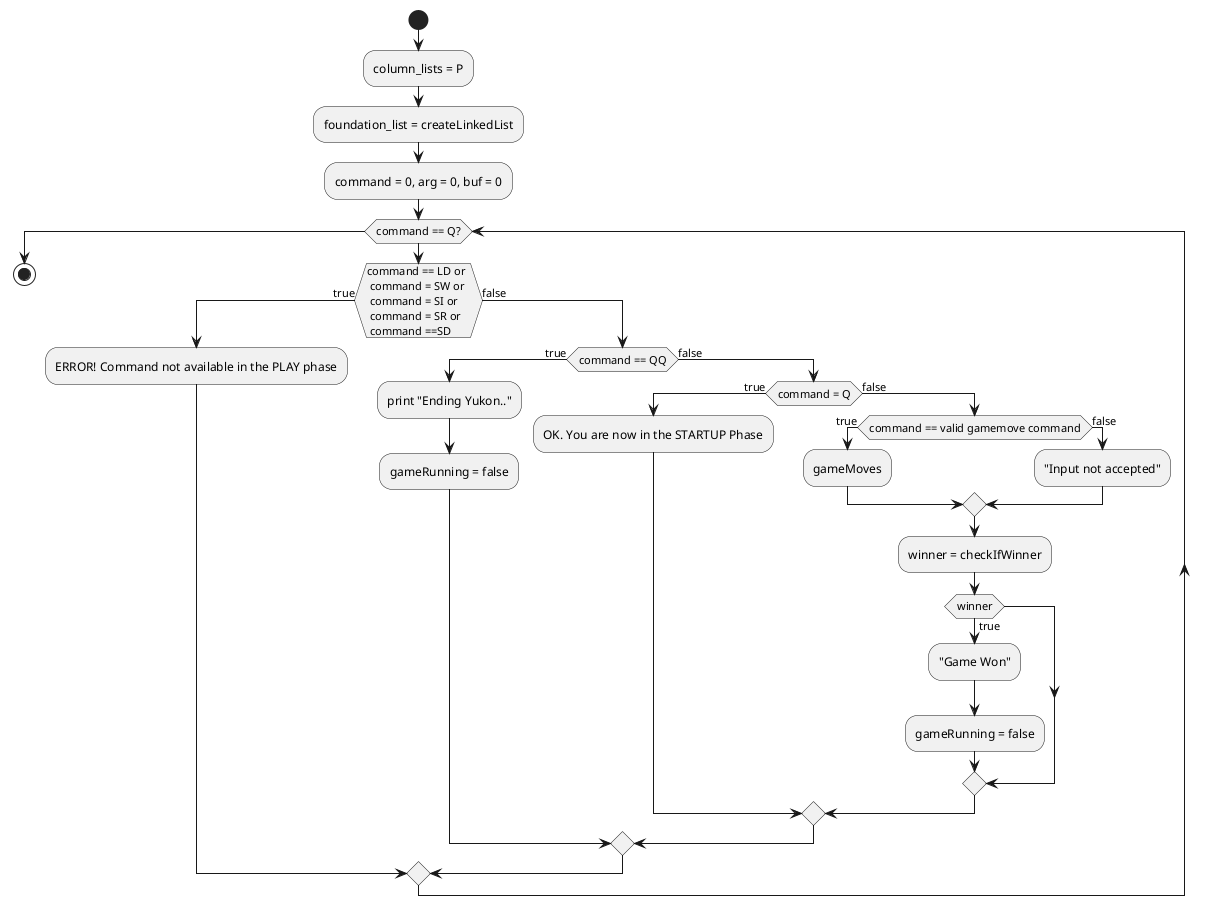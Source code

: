 @startuml
'https://plantuml.com/activity-diagram-beta

start
:column_lists = P;
:foundation_list = createLinkedList;
:command = 0, arg = 0, buf = 0;
while (command == Q?)
  if (command == LD or \n command = SW or  \n command = SI or \n command = SR or \n command ==SD)  is (true) then
    :ERROR! Command not available in the PLAY phase;
  else (false)
    if (command == QQ) is (true) then
      :print "Ending Yukon..";
      :gameRunning = false;
    else (false)
      if (command = Q) is (true) then
        :OK. You are now in the STARTUP Phase;
        else (false)
    if (command == valid gamemove command) is (true) then
        :gameMoves;
      else (false)
        :"Input not accepted";
      endif

  :winner = checkIfWinner;
  if (winner) is (true) then
    :"Game Won";
    :gameRunning = false;
  endif
      endif
    endif
  endif


endwhile
stop

@enduml
